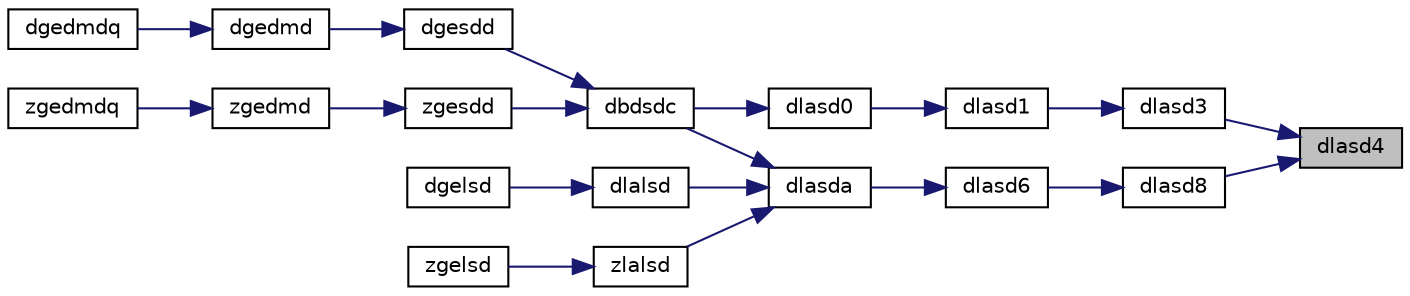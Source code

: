digraph "dlasd4"
{
 // LATEX_PDF_SIZE
  edge [fontname="Helvetica",fontsize="10",labelfontname="Helvetica",labelfontsize="10"];
  node [fontname="Helvetica",fontsize="10",shape=record];
  rankdir="RL";
  Node1 [label="dlasd4",height=0.2,width=0.4,color="black", fillcolor="grey75", style="filled", fontcolor="black",tooltip="DLASD4 computes the square root of the i-th updated eigenvalue of a positive symmetric rank-one modif..."];
  Node1 -> Node2 [dir="back",color="midnightblue",fontsize="10",style="solid",fontname="Helvetica"];
  Node2 [label="dlasd3",height=0.2,width=0.4,color="black", fillcolor="white", style="filled",URL="$dlasd3_8f.html#a791d0eee86fc85a3e132e613c55d1d56",tooltip="DLASD3 finds all square roots of the roots of the secular equation, as defined by the values in D and..."];
  Node2 -> Node3 [dir="back",color="midnightblue",fontsize="10",style="solid",fontname="Helvetica"];
  Node3 [label="dlasd1",height=0.2,width=0.4,color="black", fillcolor="white", style="filled",URL="$dlasd1_8f.html#ae73e96812a1bfc42d43c9697971c82a6",tooltip="DLASD1 computes the SVD of an upper bidiagonal matrix B of the specified size. Used by sbdsdc."];
  Node3 -> Node4 [dir="back",color="midnightblue",fontsize="10",style="solid",fontname="Helvetica"];
  Node4 [label="dlasd0",height=0.2,width=0.4,color="black", fillcolor="white", style="filled",URL="$dlasd0_8f.html#ae17e31eb66deb0c5111275edbd302758",tooltip="DLASD0 computes the singular values of a real upper bidiagonal n-by-m matrix B with diagonal d and of..."];
  Node4 -> Node5 [dir="back",color="midnightblue",fontsize="10",style="solid",fontname="Helvetica"];
  Node5 [label="dbdsdc",height=0.2,width=0.4,color="black", fillcolor="white", style="filled",URL="$dbdsdc_8f.html#a6465b3e8d562f4a16409308939a46a3f",tooltip="DBDSDC"];
  Node5 -> Node6 [dir="back",color="midnightblue",fontsize="10",style="solid",fontname="Helvetica"];
  Node6 [label="dgesdd",height=0.2,width=0.4,color="black", fillcolor="white", style="filled",URL="$dgesdd_8f.html#ad8e0f1c83a78d3d4858eaaa88a1c5ab1",tooltip="DGESDD"];
  Node6 -> Node7 [dir="back",color="midnightblue",fontsize="10",style="solid",fontname="Helvetica"];
  Node7 [label="dgedmd",height=0.2,width=0.4,color="black", fillcolor="white", style="filled",URL="$dgedmd_8f90.html#a873ebfba3e94c6200e9f6da79644abb1",tooltip="DGEDMD computes the Dynamic Mode Decomposition (DMD) for a pair of data snapshot matrices."];
  Node7 -> Node8 [dir="back",color="midnightblue",fontsize="10",style="solid",fontname="Helvetica"];
  Node8 [label="dgedmdq",height=0.2,width=0.4,color="black", fillcolor="white", style="filled",URL="$dgedmdq_8f90.html#a6c9d2f77b73a03970b6e05984167644f",tooltip="DGEDMDQ computes the Dynamic Mode Decomposition (DMD) for a pair of data snapshot matrices."];
  Node5 -> Node9 [dir="back",color="midnightblue",fontsize="10",style="solid",fontname="Helvetica"];
  Node9 [label="zgesdd",height=0.2,width=0.4,color="black", fillcolor="white", style="filled",URL="$zgesdd_8f.html#accb06ed106ce18814ad7069dcb43aa27",tooltip="ZGESDD"];
  Node9 -> Node10 [dir="back",color="midnightblue",fontsize="10",style="solid",fontname="Helvetica"];
  Node10 [label="zgedmd",height=0.2,width=0.4,color="black", fillcolor="white", style="filled",URL="$zgedmd_8f90.html#a09cef60be58f076072bb592bd1223dec",tooltip="ZGEDMD computes the Dynamic Mode Decomposition (DMD) for a pair of data snapshot matrices."];
  Node10 -> Node11 [dir="back",color="midnightblue",fontsize="10",style="solid",fontname="Helvetica"];
  Node11 [label="zgedmdq",height=0.2,width=0.4,color="black", fillcolor="white", style="filled",URL="$zgedmdq_8f90.html#a2ed954e87a52cfdd0bf0d61a1ff43e16",tooltip="ZGEDMDQ computes the Dynamic Mode Decomposition (DMD) for a pair of data snapshot matrices."];
  Node1 -> Node12 [dir="back",color="midnightblue",fontsize="10",style="solid",fontname="Helvetica"];
  Node12 [label="dlasd8",height=0.2,width=0.4,color="black", fillcolor="white", style="filled",URL="$dlasd8_8f.html#ab80712d01afa9bb687bf87f10d0d2147",tooltip="DLASD8 finds the square roots of the roots of the secular equation, and stores, for each element in D..."];
  Node12 -> Node13 [dir="back",color="midnightblue",fontsize="10",style="solid",fontname="Helvetica"];
  Node13 [label="dlasd6",height=0.2,width=0.4,color="black", fillcolor="white", style="filled",URL="$dlasd6_8f.html#a0e070b3e60c4a799927b934a17031fba",tooltip="DLASD6 computes the SVD of an updated upper bidiagonal matrix obtained by merging two smaller ones by..."];
  Node13 -> Node14 [dir="back",color="midnightblue",fontsize="10",style="solid",fontname="Helvetica"];
  Node14 [label="dlasda",height=0.2,width=0.4,color="black", fillcolor="white", style="filled",URL="$dlasda_8f.html#af8abcba620b2d5a1321889fd86cb3f12",tooltip="DLASDA computes the singular value decomposition (SVD) of a real upper bidiagonal matrix with diagona..."];
  Node14 -> Node5 [dir="back",color="midnightblue",fontsize="10",style="solid",fontname="Helvetica"];
  Node14 -> Node15 [dir="back",color="midnightblue",fontsize="10",style="solid",fontname="Helvetica"];
  Node15 [label="dlalsd",height=0.2,width=0.4,color="black", fillcolor="white", style="filled",URL="$dlalsd_8f.html#ad9672df73e817eee614a97daea1341b0",tooltip="DLALSD uses the singular value decomposition of A to solve the least squares problem."];
  Node15 -> Node16 [dir="back",color="midnightblue",fontsize="10",style="solid",fontname="Helvetica"];
  Node16 [label="dgelsd",height=0.2,width=0.4,color="black", fillcolor="white", style="filled",URL="$dgelsd_8f.html#a94bd4a63a6dacf523e25ff617719f752",tooltip="DGELSD computes the minimum-norm solution to a linear least squares problem for GE matrices"];
  Node14 -> Node17 [dir="back",color="midnightblue",fontsize="10",style="solid",fontname="Helvetica"];
  Node17 [label="zlalsd",height=0.2,width=0.4,color="black", fillcolor="white", style="filled",URL="$zlalsd_8f.html#a469113fb08a70d0fa24940f949a04d6c",tooltip="ZLALSD uses the singular value decomposition of A to solve the least squares problem."];
  Node17 -> Node18 [dir="back",color="midnightblue",fontsize="10",style="solid",fontname="Helvetica"];
  Node18 [label="zgelsd",height=0.2,width=0.4,color="black", fillcolor="white", style="filled",URL="$zgelsd_8f.html#ae06e94cada1d406119efa6251a4eb308",tooltip="ZGELSD computes the minimum-norm solution to a linear least squares problem for GE matrices"];
}

